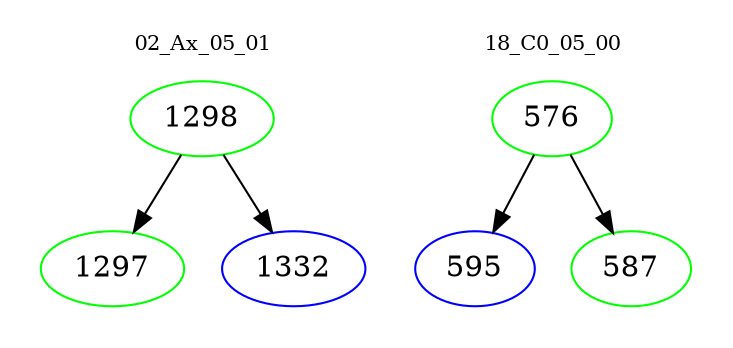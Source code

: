digraph{
subgraph cluster_0 {
color = white
label = "02_Ax_05_01";
fontsize=10;
T0_1298 [label="1298", color="green"]
T0_1298 -> T0_1297 [color="black"]
T0_1297 [label="1297", color="green"]
T0_1298 -> T0_1332 [color="black"]
T0_1332 [label="1332", color="blue"]
}
subgraph cluster_1 {
color = white
label = "18_C0_05_00";
fontsize=10;
T1_576 [label="576", color="green"]
T1_576 -> T1_595 [color="black"]
T1_595 [label="595", color="blue"]
T1_576 -> T1_587 [color="black"]
T1_587 [label="587", color="green"]
}
}
